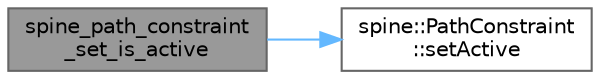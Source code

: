 digraph "spine_path_constraint_set_is_active"
{
 // LATEX_PDF_SIZE
  bgcolor="transparent";
  edge [fontname=Helvetica,fontsize=10,labelfontname=Helvetica,labelfontsize=10];
  node [fontname=Helvetica,fontsize=10,shape=box,height=0.2,width=0.4];
  rankdir="LR";
  Node1 [id="Node000001",label="spine_path_constraint\l_set_is_active",height=0.2,width=0.4,color="gray40", fillcolor="grey60", style="filled", fontcolor="black",tooltip=" "];
  Node1 -> Node2 [id="edge1_Node000001_Node000002",color="steelblue1",style="solid",tooltip=" "];
  Node2 [id="Node000002",label="spine::PathConstraint\l::setActive",height=0.2,width=0.4,color="grey40", fillcolor="white", style="filled",URL="$classspine_1_1_path_constraint.html#a2e100c6c5a935368d1e577705b231e62",tooltip=" "];
}
